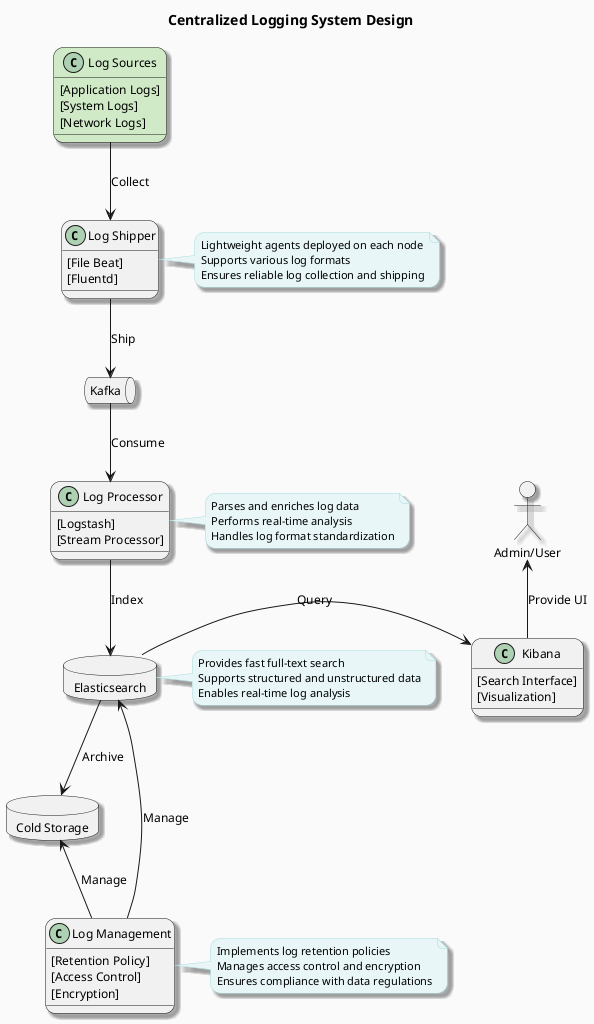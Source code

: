 @startuml Centralized Logging System Design

!define RECTANGLE class

allowmixing

skinparam {
    backgroundColor #FAFAFA
    handwritten false
    defaultFontName Arial
    defaultFontSize 12
    roundcorner 20
    shadowing true
    
    note {
        fontName Helvetica
        fontSize 11
        borderColor #A9DCDF
        backgroundColor #E8F6F7
    }
}

title Centralized Logging System Design

' 日志源
RECTANGLE "Log Sources" as Sources #D0E9C6 {
    [Application Logs]
    [System Logs]
    [Network Logs]
}

' 日志收集
RECTANGLE "Log Shipper" as Shipper {
    [File Beat]
    [Fluentd]
}

' 日志传输
queue "Kafka" as Kafka

' 日志处理
RECTANGLE "Log Processor" as Processor {
    [Logstash]
    [Stream Processor]
}

' 日志存储
database "Elasticsearch" as ES
database "Cold Storage" as ColdStorage

' 日志分析和搜索
RECTANGLE "Kibana" as Kibana {
    [Search Interface]
    [Visualization]
}

' 日志管理
RECTANGLE "Log Management" as Management {
    [Retention Policy]
    [Access Control]
    [Encryption]
}

' 用户界面
actor "Admin/User" as User

' 关系
Sources -down-> Shipper : Collect
Shipper -down-> Kafka : Ship
Kafka -down-> Processor : Consume
Processor -down-> ES : Index
ES -down-> ColdStorage : Archive
ES -right-> Kibana : Query
Kibana -up-> User : Provide UI
Management -up-> ES : Manage
Management -up-> ColdStorage : Manage

note right of Shipper
  Lightweight agents deployed on each node
  Supports various log formats
  Ensures reliable log collection and shipping
end note

note right of Processor
  Parses and enriches log data
  Performs real-time analysis
  Handles log format standardization
end note

note right of ES
  Provides fast full-text search
  Supports structured and unstructured data
  Enables real-time log analysis
end note

note right of Management
  Implements log retention policies
  Manages access control and encryption
  Ensures compliance with data regulations
end note

@enduml
